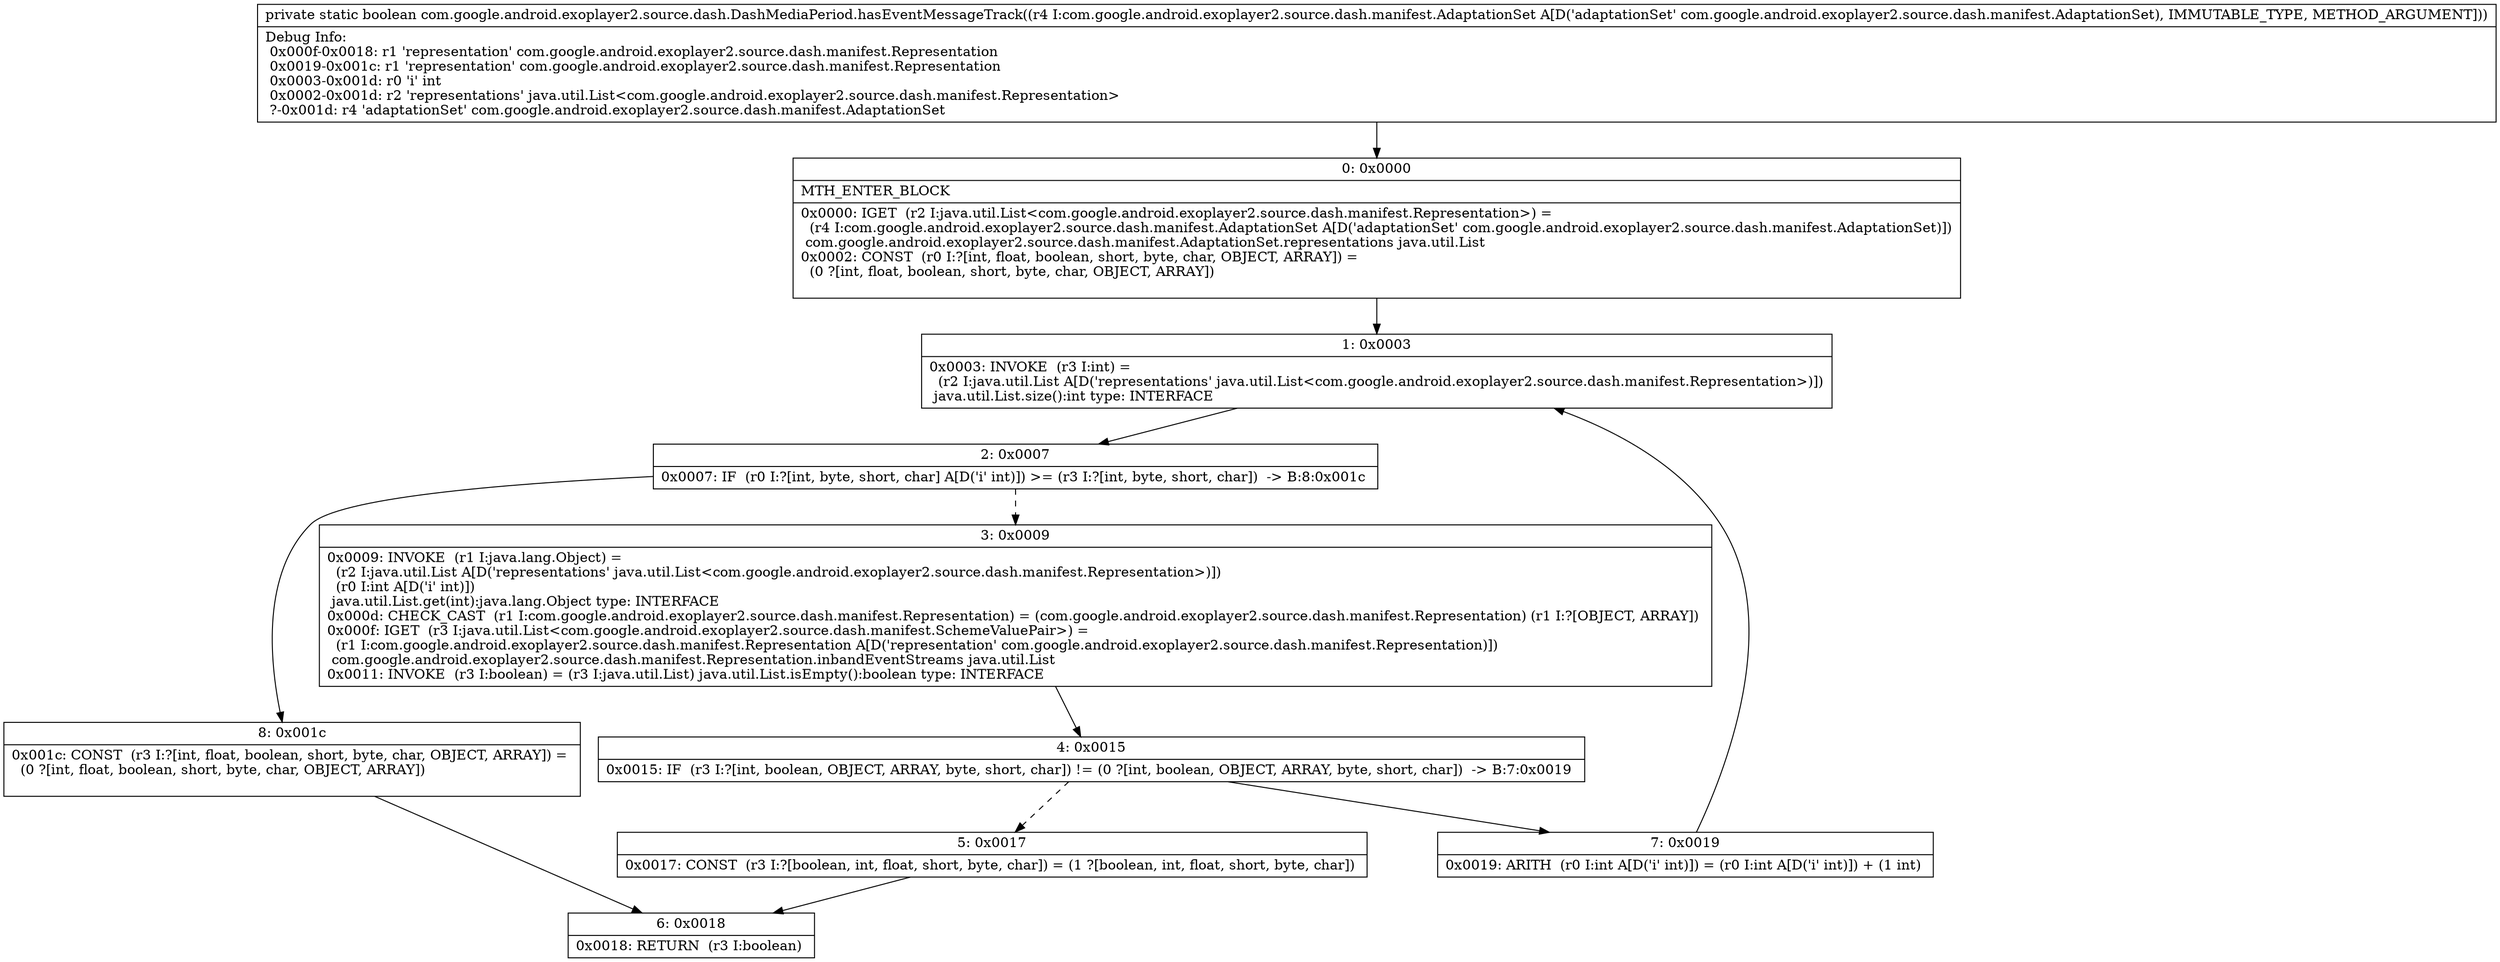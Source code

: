 digraph "CFG forcom.google.android.exoplayer2.source.dash.DashMediaPeriod.hasEventMessageTrack(Lcom\/google\/android\/exoplayer2\/source\/dash\/manifest\/AdaptationSet;)Z" {
Node_0 [shape=record,label="{0\:\ 0x0000|MTH_ENTER_BLOCK\l|0x0000: IGET  (r2 I:java.util.List\<com.google.android.exoplayer2.source.dash.manifest.Representation\>) = \l  (r4 I:com.google.android.exoplayer2.source.dash.manifest.AdaptationSet A[D('adaptationSet' com.google.android.exoplayer2.source.dash.manifest.AdaptationSet)])\l com.google.android.exoplayer2.source.dash.manifest.AdaptationSet.representations java.util.List \l0x0002: CONST  (r0 I:?[int, float, boolean, short, byte, char, OBJECT, ARRAY]) = \l  (0 ?[int, float, boolean, short, byte, char, OBJECT, ARRAY])\l \l}"];
Node_1 [shape=record,label="{1\:\ 0x0003|0x0003: INVOKE  (r3 I:int) = \l  (r2 I:java.util.List A[D('representations' java.util.List\<com.google.android.exoplayer2.source.dash.manifest.Representation\>)])\l java.util.List.size():int type: INTERFACE \l}"];
Node_2 [shape=record,label="{2\:\ 0x0007|0x0007: IF  (r0 I:?[int, byte, short, char] A[D('i' int)]) \>= (r3 I:?[int, byte, short, char])  \-\> B:8:0x001c \l}"];
Node_3 [shape=record,label="{3\:\ 0x0009|0x0009: INVOKE  (r1 I:java.lang.Object) = \l  (r2 I:java.util.List A[D('representations' java.util.List\<com.google.android.exoplayer2.source.dash.manifest.Representation\>)])\l  (r0 I:int A[D('i' int)])\l java.util.List.get(int):java.lang.Object type: INTERFACE \l0x000d: CHECK_CAST  (r1 I:com.google.android.exoplayer2.source.dash.manifest.Representation) = (com.google.android.exoplayer2.source.dash.manifest.Representation) (r1 I:?[OBJECT, ARRAY]) \l0x000f: IGET  (r3 I:java.util.List\<com.google.android.exoplayer2.source.dash.manifest.SchemeValuePair\>) = \l  (r1 I:com.google.android.exoplayer2.source.dash.manifest.Representation A[D('representation' com.google.android.exoplayer2.source.dash.manifest.Representation)])\l com.google.android.exoplayer2.source.dash.manifest.Representation.inbandEventStreams java.util.List \l0x0011: INVOKE  (r3 I:boolean) = (r3 I:java.util.List) java.util.List.isEmpty():boolean type: INTERFACE \l}"];
Node_4 [shape=record,label="{4\:\ 0x0015|0x0015: IF  (r3 I:?[int, boolean, OBJECT, ARRAY, byte, short, char]) != (0 ?[int, boolean, OBJECT, ARRAY, byte, short, char])  \-\> B:7:0x0019 \l}"];
Node_5 [shape=record,label="{5\:\ 0x0017|0x0017: CONST  (r3 I:?[boolean, int, float, short, byte, char]) = (1 ?[boolean, int, float, short, byte, char]) \l}"];
Node_6 [shape=record,label="{6\:\ 0x0018|0x0018: RETURN  (r3 I:boolean) \l}"];
Node_7 [shape=record,label="{7\:\ 0x0019|0x0019: ARITH  (r0 I:int A[D('i' int)]) = (r0 I:int A[D('i' int)]) + (1 int) \l}"];
Node_8 [shape=record,label="{8\:\ 0x001c|0x001c: CONST  (r3 I:?[int, float, boolean, short, byte, char, OBJECT, ARRAY]) = \l  (0 ?[int, float, boolean, short, byte, char, OBJECT, ARRAY])\l \l}"];
MethodNode[shape=record,label="{private static boolean com.google.android.exoplayer2.source.dash.DashMediaPeriod.hasEventMessageTrack((r4 I:com.google.android.exoplayer2.source.dash.manifest.AdaptationSet A[D('adaptationSet' com.google.android.exoplayer2.source.dash.manifest.AdaptationSet), IMMUTABLE_TYPE, METHOD_ARGUMENT]))  | Debug Info:\l  0x000f\-0x0018: r1 'representation' com.google.android.exoplayer2.source.dash.manifest.Representation\l  0x0019\-0x001c: r1 'representation' com.google.android.exoplayer2.source.dash.manifest.Representation\l  0x0003\-0x001d: r0 'i' int\l  0x0002\-0x001d: r2 'representations' java.util.List\<com.google.android.exoplayer2.source.dash.manifest.Representation\>\l  ?\-0x001d: r4 'adaptationSet' com.google.android.exoplayer2.source.dash.manifest.AdaptationSet\l}"];
MethodNode -> Node_0;
Node_0 -> Node_1;
Node_1 -> Node_2;
Node_2 -> Node_3[style=dashed];
Node_2 -> Node_8;
Node_3 -> Node_4;
Node_4 -> Node_5[style=dashed];
Node_4 -> Node_7;
Node_5 -> Node_6;
Node_7 -> Node_1;
Node_8 -> Node_6;
}


